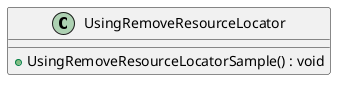 @startuml
class UsingRemoveResourceLocator {
    + UsingRemoveResourceLocatorSample() : void
}
@enduml

